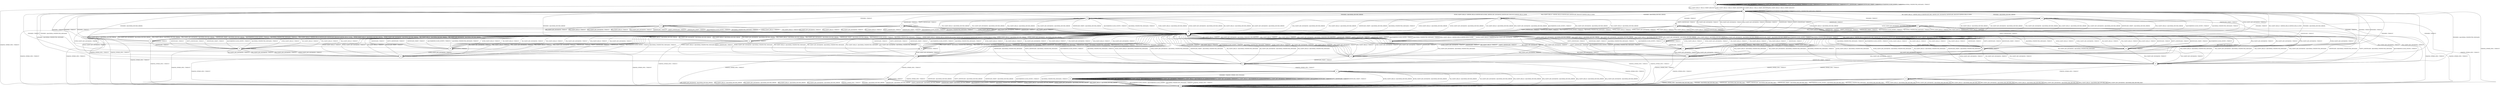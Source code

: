 digraph g {

	s0 [shape="circle" label="s0"];
	s1 [shape="circle" label="s1"];
	s2 [shape="circle" label="s2"];
	s3 [shape="circle" label="s3"];
	s4 [shape="circle" label="s4"];
	s5 [shape="circle" label="s5"];
	s6 [shape="circle" label="s6"];
	s7 [shape="circle" label="s7"];
	s8 [shape="circle" label="s8"];
	s9 [shape="circle" label="s9"];
	s10 [shape="circle" label="s10"];
	s11 [shape="circle" label="s11"];
	s12 [shape="circle" label="s12"];
	s13 [shape="circle" label="s13"];
	s14 [shape="circle" label="s14"];
	s15 [shape="circle" label="s15"];
	s16 [shape="circle" label="s16"];
	s17 [shape="circle" label="s17"];
	s18 [shape="circle" label="s18"];
	s19 [shape="circle" label="s19"];
	s20 [shape="circle" label="s20"];
	s21 [shape="circle" label="s21"];
	s22 [shape="circle" label="s22"];
	s23 [shape="circle" label="s23"];
	s24 [shape="circle" label="s24"];
	s25 [shape="circle" label="s25"];
	s26 [shape="circle" label="s26"];
	s27 [shape="circle" label="s27"];
	s28 [shape="circle" label="s28"];
	s29 [shape="circle" label="s29"];
	s30 [shape="circle" label="s30"];
	s0 -> s1 [label="ECDH_CLIENT_HELLO / HELLO_VERIFY_REQUEST"];
	s0 -> s0 [label="ECDH_CLIENT_KEY_EXCHANGE / TIMEOUT"];
	s0 -> s1 [label="DH_CLIENT_HELLO / HELLO_VERIFY_REQUEST"];
	s0 -> s0 [label="DH_CLIENT_KEY_EXCHANGE / TIMEOUT"];
	s0 -> s1 [label="PSK_CLIENT_HELLO / HELLO_VERIFY_REQUEST"];
	s0 -> s0 [label="PSK_CLIENT_KEY_EXCHANGE / TIMEOUT"];
	s0 -> s1 [label="RSA_CLIENT_HELLO / HELLO_VERIFY_REQUEST"];
	s0 -> s0 [label="RSA_CLIENT_KEY_EXCHANGE / TIMEOUT"];
	s0 -> s3 [label="CHANGE_CIPHER_SPEC / TIMEOUT"];
	s0 -> s0 [label="FINISHED / TIMEOUT"];
	s0 -> s0 [label="APPLICATION / TIMEOUT"];
	s0 -> s0 [label="CERTIFICATE / TIMEOUT"];
	s0 -> s0 [label="EMPTY_CERTIFICATE / TIMEOUT"];
	s0 -> s0 [label="CERTIFICATE_VERIFY / TIMEOUT"];
	s0 -> s0 [label="Alert(WARNING,CLOSE_NOTIFY) / TIMEOUT"];
	s0 -> s0 [label="Alert(FATAL,UNEXPECTED_MESSAGE) / TIMEOUT"];
	s1 -> s9 [label="ECDH_CLIENT_HELLO / SERVER_HELLO,CERTIFICATE,ECDHE_SERVER_KEY_EXCHANGE,CERTIFICATE_REQUEST,SERVER_HELLO_DONE"];
	s1 -> s20 [label="ECDH_CLIENT_KEY_EXCHANGE / TIMEOUT"];
	s1 -> s16 [label="DH_CLIENT_HELLO / SERVER_HELLO,CERTIFICATE,DHE_SERVER_KEY_EXCHANGE,CERTIFICATE_REQUEST,SERVER_HELLO_DONE"];
	s1 -> s20 [label="DH_CLIENT_KEY_EXCHANGE / TIMEOUT"];
	s1 -> s4 [label="PSK_CLIENT_HELLO / SERVER_HELLO,SERVER_HELLO_DONE"];
	s1 -> s20 [label="PSK_CLIENT_KEY_EXCHANGE / TIMEOUT"];
	s1 -> s2 [label="RSA_CLIENT_HELLO / SERVER_HELLO,CERTIFICATE,CERTIFICATE_REQUEST,SERVER_HELLO_DONE"];
	s1 -> s20 [label="RSA_CLIENT_KEY_EXCHANGE / TIMEOUT"];
	s1 -> s3 [label="CHANGE_CIPHER_SPEC / TIMEOUT"];
	s1 -> s1 [label="FINISHED / TIMEOUT"];
	s1 -> s1 [label="APPLICATION / TIMEOUT"];
	s1 -> s20 [label="CERTIFICATE / TIMEOUT"];
	s1 -> s20 [label="EMPTY_CERTIFICATE / TIMEOUT"];
	s1 -> s20 [label="CERTIFICATE_VERIFY / TIMEOUT"];
	s1 -> s1 [label="Alert(WARNING,CLOSE_NOTIFY) / TIMEOUT"];
	s1 -> s1 [label="Alert(FATAL,UNEXPECTED_MESSAGE) / TIMEOUT"];
	s2 -> s20 [label="ECDH_CLIENT_HELLO / Alert(FATAL,DECODE_ERROR)"];
	s2 -> s20 [label="ECDH_CLIENT_KEY_EXCHANGE / Alert(FATAL,DECODE_ERROR)"];
	s2 -> s20 [label="DH_CLIENT_HELLO / Alert(FATAL,DECODE_ERROR)"];
	s2 -> s20 [label="DH_CLIENT_KEY_EXCHANGE / Alert(FATAL,DECODE_ERROR)"];
	s2 -> s20 [label="PSK_CLIENT_HELLO / Alert(FATAL,DECODE_ERROR)"];
	s2 -> s20 [label="PSK_CLIENT_KEY_EXCHANGE / Alert(FATAL,DECODE_ERROR)"];
	s2 -> s20 [label="RSA_CLIENT_HELLO / Alert(FATAL,DECODE_ERROR)"];
	s2 -> s20 [label="RSA_CLIENT_KEY_EXCHANGE / Alert(FATAL,DECODE_ERROR)"];
	s2 -> s3 [label="CHANGE_CIPHER_SPEC / TIMEOUT"];
	s2 -> s1 [label="FINISHED / Alert(FATAL,DECODE_ERROR)"];
	s2 -> s2 [label="APPLICATION / TIMEOUT"];
	s2 -> s6 [label="CERTIFICATE / TIMEOUT"];
	s2 -> s8 [label="EMPTY_CERTIFICATE / TIMEOUT"];
	s2 -> s20 [label="CERTIFICATE_VERIFY / Alert(FATAL,DECODE_ERROR)"];
	s2 -> s20 [label="Alert(WARNING,CLOSE_NOTIFY) / TIMEOUT"];
	s2 -> s20 [label="Alert(FATAL,UNEXPECTED_MESSAGE) / TIMEOUT"];
	s3 -> s3 [label="ECDH_CLIENT_HELLO / TIMEOUT"];
	s3 -> s3 [label="ECDH_CLIENT_KEY_EXCHANGE / TIMEOUT"];
	s3 -> s3 [label="DH_CLIENT_HELLO / TIMEOUT"];
	s3 -> s3 [label="DH_CLIENT_KEY_EXCHANGE / TIMEOUT"];
	s3 -> s3 [label="PSK_CLIENT_HELLO / TIMEOUT"];
	s3 -> s3 [label="PSK_CLIENT_KEY_EXCHANGE / TIMEOUT"];
	s3 -> s3 [label="RSA_CLIENT_HELLO / TIMEOUT"];
	s3 -> s3 [label="RSA_CLIENT_KEY_EXCHANGE / TIMEOUT"];
	s3 -> s3 [label="CHANGE_CIPHER_SPEC / TIMEOUT"];
	s3 -> s3 [label="FINISHED / TIMEOUT"];
	s3 -> s3 [label="APPLICATION / TIMEOUT"];
	s3 -> s3 [label="CERTIFICATE / TIMEOUT"];
	s3 -> s3 [label="EMPTY_CERTIFICATE / TIMEOUT"];
	s3 -> s3 [label="CERTIFICATE_VERIFY / TIMEOUT"];
	s3 -> s3 [label="Alert(WARNING,CLOSE_NOTIFY) / TIMEOUT"];
	s3 -> s3 [label="Alert(FATAL,UNEXPECTED_MESSAGE) / TIMEOUT"];
	s4 -> s20 [label="ECDH_CLIENT_HELLO / TIMEOUT"];
	s4 -> s20 [label="ECDH_CLIENT_KEY_EXCHANGE / TIMEOUT"];
	s4 -> s20 [label="DH_CLIENT_HELLO / TIMEOUT"];
	s4 -> s20 [label="DH_CLIENT_KEY_EXCHANGE / Alert(FATAL,UNKNOWN_PSK_IDENTITY)"];
	s4 -> s20 [label="PSK_CLIENT_HELLO / TIMEOUT"];
	s4 -> s5 [label="PSK_CLIENT_KEY_EXCHANGE / TIMEOUT"];
	s4 -> s20 [label="RSA_CLIENT_HELLO / TIMEOUT"];
	s4 -> s20 [label="RSA_CLIENT_KEY_EXCHANGE / Alert(FATAL,UNKNOWN_PSK_IDENTITY)"];
	s4 -> s3 [label="CHANGE_CIPHER_SPEC / TIMEOUT"];
	s4 -> s1 [label="FINISHED / TIMEOUT"];
	s4 -> s4 [label="APPLICATION / TIMEOUT"];
	s4 -> s20 [label="CERTIFICATE / TIMEOUT"];
	s4 -> s20 [label="EMPTY_CERTIFICATE / TIMEOUT"];
	s4 -> s20 [label="CERTIFICATE_VERIFY / TIMEOUT"];
	s4 -> s20 [label="Alert(WARNING,CLOSE_NOTIFY) / TIMEOUT"];
	s4 -> s20 [label="Alert(FATAL,UNEXPECTED_MESSAGE) / TIMEOUT"];
	s5 -> s20 [label="ECDH_CLIENT_HELLO / Alert(FATAL,UNEXPECTED_MESSAGE)"];
	s5 -> s20 [label="ECDH_CLIENT_KEY_EXCHANGE / Alert(FATAL,UNEXPECTED_MESSAGE)"];
	s5 -> s20 [label="DH_CLIENT_HELLO / Alert(FATAL,UNEXPECTED_MESSAGE)"];
	s5 -> s20 [label="DH_CLIENT_KEY_EXCHANGE / Alert(FATAL,UNEXPECTED_MESSAGE)"];
	s5 -> s20 [label="PSK_CLIENT_HELLO / Alert(FATAL,UNEXPECTED_MESSAGE)"];
	s5 -> s20 [label="PSK_CLIENT_KEY_EXCHANGE / Alert(FATAL,UNEXPECTED_MESSAGE)"];
	s5 -> s20 [label="RSA_CLIENT_HELLO / Alert(FATAL,UNEXPECTED_MESSAGE)"];
	s5 -> s20 [label="RSA_CLIENT_KEY_EXCHANGE / Alert(FATAL,UNEXPECTED_MESSAGE)"];
	s5 -> s11 [label="CHANGE_CIPHER_SPEC / TIMEOUT"];
	s5 -> s1 [label="FINISHED / Alert(FATAL,UNEXPECTED_MESSAGE)"];
	s5 -> s5 [label="APPLICATION / TIMEOUT"];
	s5 -> s20 [label="CERTIFICATE / Alert(FATAL,UNEXPECTED_MESSAGE)"];
	s5 -> s20 [label="EMPTY_CERTIFICATE / Alert(FATAL,UNEXPECTED_MESSAGE)"];
	s5 -> s20 [label="CERTIFICATE_VERIFY / Alert(FATAL,UNEXPECTED_MESSAGE)"];
	s5 -> s20 [label="Alert(WARNING,CLOSE_NOTIFY) / TIMEOUT"];
	s5 -> s20 [label="Alert(FATAL,UNEXPECTED_MESSAGE) / TIMEOUT"];
	s6 -> s20 [label="ECDH_CLIENT_HELLO / TIMEOUT"];
	s6 -> s7 [label="ECDH_CLIENT_KEY_EXCHANGE / TIMEOUT"];
	s6 -> s20 [label="DH_CLIENT_HELLO / TIMEOUT"];
	s6 -> s7 [label="DH_CLIENT_KEY_EXCHANGE / TIMEOUT"];
	s6 -> s20 [label="PSK_CLIENT_HELLO / TIMEOUT"];
	s6 -> s7 [label="PSK_CLIENT_KEY_EXCHANGE / TIMEOUT"];
	s6 -> s20 [label="RSA_CLIENT_HELLO / TIMEOUT"];
	s6 -> s19 [label="RSA_CLIENT_KEY_EXCHANGE / TIMEOUT"];
	s6 -> s3 [label="CHANGE_CIPHER_SPEC / TIMEOUT"];
	s6 -> s1 [label="FINISHED / TIMEOUT"];
	s6 -> s6 [label="APPLICATION / TIMEOUT"];
	s6 -> s20 [label="CERTIFICATE / TIMEOUT"];
	s6 -> s20 [label="EMPTY_CERTIFICATE / TIMEOUT"];
	s6 -> s20 [label="CERTIFICATE_VERIFY / TIMEOUT"];
	s6 -> s20 [label="Alert(WARNING,CLOSE_NOTIFY) / TIMEOUT"];
	s6 -> s20 [label="Alert(FATAL,UNEXPECTED_MESSAGE) / TIMEOUT"];
	s7 -> s20 [label="ECDH_CLIENT_HELLO / TIMEOUT"];
	s7 -> s20 [label="ECDH_CLIENT_KEY_EXCHANGE / TIMEOUT"];
	s7 -> s20 [label="DH_CLIENT_HELLO / TIMEOUT"];
	s7 -> s20 [label="DH_CLIENT_KEY_EXCHANGE / TIMEOUT"];
	s7 -> s20 [label="PSK_CLIENT_HELLO / TIMEOUT"];
	s7 -> s20 [label="PSK_CLIENT_KEY_EXCHANGE / TIMEOUT"];
	s7 -> s20 [label="RSA_CLIENT_HELLO / TIMEOUT"];
	s7 -> s20 [label="RSA_CLIENT_KEY_EXCHANGE / TIMEOUT"];
	s7 -> s3 [label="CHANGE_CIPHER_SPEC / TIMEOUT"];
	s7 -> s1 [label="FINISHED / TIMEOUT"];
	s7 -> s7 [label="APPLICATION / TIMEOUT"];
	s7 -> s20 [label="CERTIFICATE / TIMEOUT"];
	s7 -> s20 [label="EMPTY_CERTIFICATE / TIMEOUT"];
	s7 -> s13 [label="CERTIFICATE_VERIFY / TIMEOUT"];
	s7 -> s20 [label="Alert(WARNING,CLOSE_NOTIFY) / TIMEOUT"];
	s7 -> s20 [label="Alert(FATAL,UNEXPECTED_MESSAGE) / TIMEOUT"];
	s8 -> s20 [label="ECDH_CLIENT_HELLO / TIMEOUT"];
	s8 -> s13 [label="ECDH_CLIENT_KEY_EXCHANGE / TIMEOUT"];
	s8 -> s20 [label="DH_CLIENT_HELLO / TIMEOUT"];
	s8 -> s13 [label="DH_CLIENT_KEY_EXCHANGE / TIMEOUT"];
	s8 -> s20 [label="PSK_CLIENT_HELLO / TIMEOUT"];
	s8 -> s13 [label="PSK_CLIENT_KEY_EXCHANGE / TIMEOUT"];
	s8 -> s20 [label="RSA_CLIENT_HELLO / TIMEOUT"];
	s8 -> s5 [label="RSA_CLIENT_KEY_EXCHANGE / TIMEOUT"];
	s8 -> s3 [label="CHANGE_CIPHER_SPEC / TIMEOUT"];
	s8 -> s1 [label="FINISHED / TIMEOUT"];
	s8 -> s8 [label="APPLICATION / TIMEOUT"];
	s8 -> s20 [label="CERTIFICATE / TIMEOUT"];
	s8 -> s20 [label="EMPTY_CERTIFICATE / TIMEOUT"];
	s8 -> s20 [label="CERTIFICATE_VERIFY / TIMEOUT"];
	s8 -> s20 [label="Alert(WARNING,CLOSE_NOTIFY) / TIMEOUT"];
	s8 -> s20 [label="Alert(FATAL,UNEXPECTED_MESSAGE) / TIMEOUT"];
	s9 -> s20 [label="ECDH_CLIENT_HELLO / Alert(FATAL,DECODE_ERROR)"];
	s9 -> s20 [label="ECDH_CLIENT_KEY_EXCHANGE / Alert(FATAL,DECODE_ERROR)"];
	s9 -> s20 [label="DH_CLIENT_HELLO / Alert(FATAL,DECODE_ERROR)"];
	s9 -> s20 [label="DH_CLIENT_KEY_EXCHANGE / Alert(FATAL,DECODE_ERROR)"];
	s9 -> s20 [label="PSK_CLIENT_HELLO / Alert(FATAL,DECODE_ERROR)"];
	s9 -> s20 [label="PSK_CLIENT_KEY_EXCHANGE / Alert(FATAL,DECODE_ERROR)"];
	s9 -> s20 [label="RSA_CLIENT_HELLO / Alert(FATAL,DECODE_ERROR)"];
	s9 -> s20 [label="RSA_CLIENT_KEY_EXCHANGE / Alert(FATAL,DECODE_ERROR)"];
	s9 -> s3 [label="CHANGE_CIPHER_SPEC / TIMEOUT"];
	s9 -> s1 [label="FINISHED / Alert(FATAL,DECODE_ERROR)"];
	s9 -> s9 [label="APPLICATION / TIMEOUT"];
	s9 -> s10 [label="CERTIFICATE / TIMEOUT"];
	s9 -> s15 [label="EMPTY_CERTIFICATE / TIMEOUT"];
	s9 -> s20 [label="CERTIFICATE_VERIFY / Alert(FATAL,DECODE_ERROR)"];
	s9 -> s20 [label="Alert(WARNING,CLOSE_NOTIFY) / TIMEOUT"];
	s9 -> s20 [label="Alert(FATAL,UNEXPECTED_MESSAGE) / TIMEOUT"];
	s10 -> s20 [label="ECDH_CLIENT_HELLO / TIMEOUT"];
	s10 -> s19 [label="ECDH_CLIENT_KEY_EXCHANGE / TIMEOUT"];
	s10 -> s20 [label="DH_CLIENT_HELLO / TIMEOUT"];
	s10 -> s20 [label="DH_CLIENT_KEY_EXCHANGE / TIMEOUT"];
	s10 -> s20 [label="PSK_CLIENT_HELLO / TIMEOUT"];
	s10 -> s20 [label="PSK_CLIENT_KEY_EXCHANGE / TIMEOUT"];
	s10 -> s20 [label="RSA_CLIENT_HELLO / TIMEOUT"];
	s10 -> s20 [label="RSA_CLIENT_KEY_EXCHANGE / TIMEOUT"];
	s10 -> s3 [label="CHANGE_CIPHER_SPEC / TIMEOUT"];
	s10 -> s1 [label="FINISHED / TIMEOUT"];
	s10 -> s10 [label="APPLICATION / TIMEOUT"];
	s10 -> s20 [label="CERTIFICATE / TIMEOUT"];
	s10 -> s20 [label="EMPTY_CERTIFICATE / TIMEOUT"];
	s10 -> s20 [label="CERTIFICATE_VERIFY / TIMEOUT"];
	s10 -> s20 [label="Alert(WARNING,CLOSE_NOTIFY) / TIMEOUT"];
	s10 -> s20 [label="Alert(FATAL,UNEXPECTED_MESSAGE) / TIMEOUT"];
	s11 -> s3 [label="ECDH_CLIENT_HELLO / Alert(FATAL,DECODE_ERROR)"];
	s11 -> s3 [label="ECDH_CLIENT_KEY_EXCHANGE / Alert(FATAL,DECODE_ERROR)"];
	s11 -> s3 [label="DH_CLIENT_HELLO / Alert(FATAL,DECODE_ERROR)"];
	s11 -> s3 [label="DH_CLIENT_KEY_EXCHANGE / Alert(FATAL,DECODE_ERROR)"];
	s11 -> s3 [label="PSK_CLIENT_HELLO / Alert(FATAL,DECODE_ERROR)"];
	s11 -> s3 [label="PSK_CLIENT_KEY_EXCHANGE / Alert(FATAL,DECODE_ERROR)"];
	s11 -> s3 [label="RSA_CLIENT_HELLO / Alert(FATAL,DECODE_ERROR)"];
	s11 -> s3 [label="RSA_CLIENT_KEY_EXCHANGE / Alert(FATAL,DECODE_ERROR)"];
	s11 -> s3 [label="CHANGE_CIPHER_SPEC / TIMEOUT"];
	s11 -> s12 [label="FINISHED / CHANGE_CIPHER_SPEC,FINISHED"];
	s11 -> s11 [label="APPLICATION / TIMEOUT"];
	s11 -> s3 [label="CERTIFICATE / Alert(FATAL,DECODE_ERROR)"];
	s11 -> s3 [label="EMPTY_CERTIFICATE / Alert(FATAL,DECODE_ERROR)"];
	s11 -> s3 [label="CERTIFICATE_VERIFY / Alert(FATAL,DECODE_ERROR)"];
	s11 -> s3 [label="Alert(WARNING,CLOSE_NOTIFY) / TIMEOUT"];
	s11 -> s3 [label="Alert(FATAL,UNEXPECTED_MESSAGE) / TIMEOUT"];
	s12 -> s12 [label="ECDH_CLIENT_HELLO / Alert(WARNING,NO_RENEGOTIATION)"];
	s12 -> s12 [label="ECDH_CLIENT_KEY_EXCHANGE / TIMEOUT"];
	s12 -> s12 [label="DH_CLIENT_HELLO / Alert(WARNING,NO_RENEGOTIATION)"];
	s12 -> s12 [label="DH_CLIENT_KEY_EXCHANGE / TIMEOUT"];
	s12 -> s12 [label="PSK_CLIENT_HELLO / Alert(WARNING,NO_RENEGOTIATION)"];
	s12 -> s12 [label="PSK_CLIENT_KEY_EXCHANGE / TIMEOUT"];
	s12 -> s12 [label="RSA_CLIENT_HELLO / Alert(WARNING,NO_RENEGOTIATION)"];
	s12 -> s12 [label="RSA_CLIENT_KEY_EXCHANGE / TIMEOUT"];
	s12 -> s3 [label="CHANGE_CIPHER_SPEC / TIMEOUT"];
	s12 -> s12 [label="FINISHED / TIMEOUT"];
	s12 -> s12 [label="APPLICATION / APPLICATION"];
	s12 -> s12 [label="CERTIFICATE / TIMEOUT"];
	s12 -> s12 [label="EMPTY_CERTIFICATE / TIMEOUT"];
	s12 -> s12 [label="CERTIFICATE_VERIFY / TIMEOUT"];
	s12 -> s3 [label="Alert(WARNING,CLOSE_NOTIFY) / Alert(WARNING,CLOSE_NOTIFY)"];
	s12 -> s3 [label="Alert(FATAL,UNEXPECTED_MESSAGE) / TIMEOUT"];
	s13 -> s20 [label="ECDH_CLIENT_HELLO / Alert(FATAL,UNEXPECTED_MESSAGE)"];
	s13 -> s20 [label="ECDH_CLIENT_KEY_EXCHANGE / Alert(FATAL,UNEXPECTED_MESSAGE)"];
	s13 -> s20 [label="DH_CLIENT_HELLO / Alert(FATAL,UNEXPECTED_MESSAGE)"];
	s13 -> s20 [label="DH_CLIENT_KEY_EXCHANGE / Alert(FATAL,UNEXPECTED_MESSAGE)"];
	s13 -> s20 [label="PSK_CLIENT_HELLO / Alert(FATAL,UNEXPECTED_MESSAGE)"];
	s13 -> s20 [label="PSK_CLIENT_KEY_EXCHANGE / Alert(FATAL,UNEXPECTED_MESSAGE)"];
	s13 -> s20 [label="RSA_CLIENT_HELLO / Alert(FATAL,UNEXPECTED_MESSAGE)"];
	s13 -> s20 [label="RSA_CLIENT_KEY_EXCHANGE / Alert(FATAL,UNEXPECTED_MESSAGE)"];
	s13 -> s14 [label="CHANGE_CIPHER_SPEC / TIMEOUT"];
	s13 -> s1 [label="FINISHED / Alert(FATAL,UNEXPECTED_MESSAGE)"];
	s13 -> s13 [label="APPLICATION / TIMEOUT"];
	s13 -> s20 [label="CERTIFICATE / Alert(FATAL,UNEXPECTED_MESSAGE)"];
	s13 -> s20 [label="EMPTY_CERTIFICATE / Alert(FATAL,UNEXPECTED_MESSAGE)"];
	s13 -> s20 [label="CERTIFICATE_VERIFY / Alert(FATAL,UNEXPECTED_MESSAGE)"];
	s13 -> s20 [label="Alert(WARNING,CLOSE_NOTIFY) / TIMEOUT"];
	s13 -> s20 [label="Alert(FATAL,UNEXPECTED_MESSAGE) / TIMEOUT"];
	s14 -> s3 [label="ECDH_CLIENT_HELLO / Alert(FATAL,BAD_RECORD_MAC)"];
	s14 -> s3 [label="ECDH_CLIENT_KEY_EXCHANGE / Alert(FATAL,BAD_RECORD_MAC)"];
	s14 -> s3 [label="DH_CLIENT_HELLO / Alert(FATAL,BAD_RECORD_MAC)"];
	s14 -> s3 [label="DH_CLIENT_KEY_EXCHANGE / Alert(FATAL,BAD_RECORD_MAC)"];
	s14 -> s3 [label="PSK_CLIENT_HELLO / Alert(FATAL,BAD_RECORD_MAC)"];
	s14 -> s3 [label="PSK_CLIENT_KEY_EXCHANGE / Alert(FATAL,BAD_RECORD_MAC)"];
	s14 -> s3 [label="RSA_CLIENT_HELLO / Alert(FATAL,BAD_RECORD_MAC)"];
	s14 -> s3 [label="RSA_CLIENT_KEY_EXCHANGE / Alert(FATAL,BAD_RECORD_MAC)"];
	s14 -> s3 [label="CHANGE_CIPHER_SPEC / Alert(FATAL,BAD_RECORD_MAC)"];
	s14 -> s3 [label="FINISHED / Alert(FATAL,BAD_RECORD_MAC)"];
	s14 -> s14 [label="APPLICATION / TIMEOUT"];
	s14 -> s3 [label="CERTIFICATE / Alert(FATAL,BAD_RECORD_MAC)"];
	s14 -> s3 [label="EMPTY_CERTIFICATE / Alert(FATAL,BAD_RECORD_MAC)"];
	s14 -> s3 [label="CERTIFICATE_VERIFY / Alert(FATAL,BAD_RECORD_MAC)"];
	s14 -> s3 [label="Alert(WARNING,CLOSE_NOTIFY) / Alert(FATAL,BAD_RECORD_MAC)"];
	s14 -> s3 [label="Alert(FATAL,UNEXPECTED_MESSAGE) / Alert(FATAL,BAD_RECORD_MAC)"];
	s15 -> s20 [label="ECDH_CLIENT_HELLO / TIMEOUT"];
	s15 -> s5 [label="ECDH_CLIENT_KEY_EXCHANGE / TIMEOUT"];
	s15 -> s20 [label="DH_CLIENT_HELLO / TIMEOUT"];
	s15 -> s20 [label="DH_CLIENT_KEY_EXCHANGE / TIMEOUT"];
	s15 -> s20 [label="PSK_CLIENT_HELLO / TIMEOUT"];
	s15 -> s20 [label="PSK_CLIENT_KEY_EXCHANGE / TIMEOUT"];
	s15 -> s20 [label="RSA_CLIENT_HELLO / TIMEOUT"];
	s15 -> s20 [label="RSA_CLIENT_KEY_EXCHANGE / TIMEOUT"];
	s15 -> s3 [label="CHANGE_CIPHER_SPEC / TIMEOUT"];
	s15 -> s1 [label="FINISHED / TIMEOUT"];
	s15 -> s15 [label="APPLICATION / TIMEOUT"];
	s15 -> s20 [label="CERTIFICATE / TIMEOUT"];
	s15 -> s20 [label="EMPTY_CERTIFICATE / TIMEOUT"];
	s15 -> s20 [label="CERTIFICATE_VERIFY / TIMEOUT"];
	s15 -> s20 [label="Alert(WARNING,CLOSE_NOTIFY) / TIMEOUT"];
	s15 -> s20 [label="Alert(FATAL,UNEXPECTED_MESSAGE) / TIMEOUT"];
	s16 -> s20 [label="ECDH_CLIENT_HELLO / Alert(FATAL,DECODE_ERROR)"];
	s16 -> s20 [label="ECDH_CLIENT_KEY_EXCHANGE / Alert(FATAL,DECODE_ERROR)"];
	s16 -> s20 [label="DH_CLIENT_HELLO / Alert(FATAL,DECODE_ERROR)"];
	s16 -> s20 [label="DH_CLIENT_KEY_EXCHANGE / Alert(FATAL,DECODE_ERROR)"];
	s16 -> s20 [label="PSK_CLIENT_HELLO / Alert(FATAL,DECODE_ERROR)"];
	s16 -> s20 [label="PSK_CLIENT_KEY_EXCHANGE / Alert(FATAL,DECODE_ERROR)"];
	s16 -> s20 [label="RSA_CLIENT_HELLO / Alert(FATAL,DECODE_ERROR)"];
	s16 -> s20 [label="RSA_CLIENT_KEY_EXCHANGE / Alert(FATAL,DECODE_ERROR)"];
	s16 -> s3 [label="CHANGE_CIPHER_SPEC / TIMEOUT"];
	s16 -> s1 [label="FINISHED / Alert(FATAL,DECODE_ERROR)"];
	s16 -> s16 [label="APPLICATION / TIMEOUT"];
	s16 -> s17 [label="CERTIFICATE / TIMEOUT"];
	s16 -> s18 [label="EMPTY_CERTIFICATE / TIMEOUT"];
	s16 -> s20 [label="CERTIFICATE_VERIFY / Alert(FATAL,DECODE_ERROR)"];
	s16 -> s20 [label="Alert(WARNING,CLOSE_NOTIFY) / TIMEOUT"];
	s16 -> s20 [label="Alert(FATAL,UNEXPECTED_MESSAGE) / TIMEOUT"];
	s17 -> s20 [label="ECDH_CLIENT_HELLO / TIMEOUT"];
	s17 -> s20 [label="ECDH_CLIENT_KEY_EXCHANGE / TIMEOUT"];
	s17 -> s20 [label="DH_CLIENT_HELLO / TIMEOUT"];
	s17 -> s19 [label="DH_CLIENT_KEY_EXCHANGE / TIMEOUT"];
	s17 -> s20 [label="PSK_CLIENT_HELLO / TIMEOUT"];
	s17 -> s7 [label="PSK_CLIENT_KEY_EXCHANGE / TIMEOUT"];
	s17 -> s20 [label="RSA_CLIENT_HELLO / TIMEOUT"];
	s17 -> s7 [label="RSA_CLIENT_KEY_EXCHANGE / TIMEOUT"];
	s17 -> s3 [label="CHANGE_CIPHER_SPEC / TIMEOUT"];
	s17 -> s1 [label="FINISHED / TIMEOUT"];
	s17 -> s17 [label="APPLICATION / TIMEOUT"];
	s17 -> s20 [label="CERTIFICATE / TIMEOUT"];
	s17 -> s20 [label="EMPTY_CERTIFICATE / TIMEOUT"];
	s17 -> s20 [label="CERTIFICATE_VERIFY / TIMEOUT"];
	s17 -> s20 [label="Alert(WARNING,CLOSE_NOTIFY) / TIMEOUT"];
	s17 -> s20 [label="Alert(FATAL,UNEXPECTED_MESSAGE) / TIMEOUT"];
	s18 -> s20 [label="ECDH_CLIENT_HELLO / TIMEOUT"];
	s18 -> s20 [label="ECDH_CLIENT_KEY_EXCHANGE / TIMEOUT"];
	s18 -> s20 [label="DH_CLIENT_HELLO / TIMEOUT"];
	s18 -> s5 [label="DH_CLIENT_KEY_EXCHANGE / TIMEOUT"];
	s18 -> s20 [label="PSK_CLIENT_HELLO / TIMEOUT"];
	s18 -> s13 [label="PSK_CLIENT_KEY_EXCHANGE / TIMEOUT"];
	s18 -> s20 [label="RSA_CLIENT_HELLO / TIMEOUT"];
	s18 -> s13 [label="RSA_CLIENT_KEY_EXCHANGE / TIMEOUT"];
	s18 -> s3 [label="CHANGE_CIPHER_SPEC / TIMEOUT"];
	s18 -> s1 [label="FINISHED / TIMEOUT"];
	s18 -> s18 [label="APPLICATION / TIMEOUT"];
	s18 -> s20 [label="CERTIFICATE / TIMEOUT"];
	s18 -> s20 [label="EMPTY_CERTIFICATE / TIMEOUT"];
	s18 -> s20 [label="CERTIFICATE_VERIFY / TIMEOUT"];
	s18 -> s20 [label="Alert(WARNING,CLOSE_NOTIFY) / TIMEOUT"];
	s18 -> s20 [label="Alert(FATAL,UNEXPECTED_MESSAGE) / TIMEOUT"];
	s19 -> s20 [label="ECDH_CLIENT_HELLO / TIMEOUT"];
	s19 -> s20 [label="ECDH_CLIENT_KEY_EXCHANGE / TIMEOUT"];
	s19 -> s20 [label="DH_CLIENT_HELLO / TIMEOUT"];
	s19 -> s20 [label="DH_CLIENT_KEY_EXCHANGE / TIMEOUT"];
	s19 -> s20 [label="PSK_CLIENT_HELLO / TIMEOUT"];
	s19 -> s20 [label="PSK_CLIENT_KEY_EXCHANGE / TIMEOUT"];
	s19 -> s20 [label="RSA_CLIENT_HELLO / TIMEOUT"];
	s19 -> s20 [label="RSA_CLIENT_KEY_EXCHANGE / TIMEOUT"];
	s19 -> s3 [label="CHANGE_CIPHER_SPEC / TIMEOUT"];
	s19 -> s1 [label="FINISHED / TIMEOUT"];
	s19 -> s19 [label="APPLICATION / TIMEOUT"];
	s19 -> s20 [label="CERTIFICATE / TIMEOUT"];
	s19 -> s20 [label="EMPTY_CERTIFICATE / TIMEOUT"];
	s19 -> s5 [label="CERTIFICATE_VERIFY / TIMEOUT"];
	s19 -> s20 [label="Alert(WARNING,CLOSE_NOTIFY) / TIMEOUT"];
	s19 -> s20 [label="Alert(FATAL,UNEXPECTED_MESSAGE) / TIMEOUT"];
	s20 -> s24 [label="ECDH_CLIENT_HELLO / SERVER_HELLO,CERTIFICATE,ECDHE_SERVER_KEY_EXCHANGE,CERTIFICATE_REQUEST,SERVER_HELLO_DONE"];
	s20 -> s20 [label="ECDH_CLIENT_KEY_EXCHANGE / TIMEOUT"];
	s20 -> s29 [label="DH_CLIENT_HELLO / SERVER_HELLO,CERTIFICATE,DHE_SERVER_KEY_EXCHANGE,CERTIFICATE_REQUEST,SERVER_HELLO_DONE"];
	s20 -> s20 [label="DH_CLIENT_KEY_EXCHANGE / TIMEOUT"];
	s20 -> s4 [label="PSK_CLIENT_HELLO / SERVER_HELLO,SERVER_HELLO_DONE"];
	s20 -> s20 [label="PSK_CLIENT_KEY_EXCHANGE / TIMEOUT"];
	s20 -> s21 [label="RSA_CLIENT_HELLO / SERVER_HELLO,CERTIFICATE,CERTIFICATE_REQUEST,SERVER_HELLO_DONE"];
	s20 -> s20 [label="RSA_CLIENT_KEY_EXCHANGE / TIMEOUT"];
	s20 -> s3 [label="CHANGE_CIPHER_SPEC / TIMEOUT"];
	s20 -> s1 [label="FINISHED / TIMEOUT"];
	s20 -> s20 [label="APPLICATION / TIMEOUT"];
	s20 -> s20 [label="CERTIFICATE / TIMEOUT"];
	s20 -> s20 [label="EMPTY_CERTIFICATE / TIMEOUT"];
	s20 -> s20 [label="CERTIFICATE_VERIFY / TIMEOUT"];
	s20 -> s20 [label="Alert(WARNING,CLOSE_NOTIFY) / TIMEOUT"];
	s20 -> s20 [label="Alert(FATAL,UNEXPECTED_MESSAGE) / TIMEOUT"];
	s21 -> s20 [label="ECDH_CLIENT_HELLO / Alert(FATAL,DECODE_ERROR)"];
	s21 -> s20 [label="ECDH_CLIENT_KEY_EXCHANGE / Alert(FATAL,DECODE_ERROR)"];
	s21 -> s20 [label="DH_CLIENT_HELLO / Alert(FATAL,DECODE_ERROR)"];
	s21 -> s20 [label="DH_CLIENT_KEY_EXCHANGE / Alert(FATAL,DECODE_ERROR)"];
	s21 -> s20 [label="PSK_CLIENT_HELLO / Alert(FATAL,DECODE_ERROR)"];
	s21 -> s20 [label="PSK_CLIENT_KEY_EXCHANGE / Alert(FATAL,DECODE_ERROR)"];
	s21 -> s20 [label="RSA_CLIENT_HELLO / Alert(FATAL,DECODE_ERROR)"];
	s21 -> s20 [label="RSA_CLIENT_KEY_EXCHANGE / Alert(FATAL,DECODE_ERROR)"];
	s21 -> s3 [label="CHANGE_CIPHER_SPEC / TIMEOUT"];
	s21 -> s1 [label="FINISHED / Alert(FATAL,DECODE_ERROR)"];
	s21 -> s21 [label="APPLICATION / TIMEOUT"];
	s21 -> s22 [label="CERTIFICATE / TIMEOUT"];
	s21 -> s8 [label="EMPTY_CERTIFICATE / TIMEOUT"];
	s21 -> s20 [label="CERTIFICATE_VERIFY / Alert(FATAL,DECODE_ERROR)"];
	s21 -> s20 [label="Alert(WARNING,CLOSE_NOTIFY) / TIMEOUT"];
	s21 -> s20 [label="Alert(FATAL,UNEXPECTED_MESSAGE) / TIMEOUT"];
	s22 -> s20 [label="ECDH_CLIENT_HELLO / TIMEOUT"];
	s22 -> s23 [label="ECDH_CLIENT_KEY_EXCHANGE / TIMEOUT"];
	s22 -> s20 [label="DH_CLIENT_HELLO / TIMEOUT"];
	s22 -> s23 [label="DH_CLIENT_KEY_EXCHANGE / TIMEOUT"];
	s22 -> s20 [label="PSK_CLIENT_HELLO / TIMEOUT"];
	s22 -> s23 [label="PSK_CLIENT_KEY_EXCHANGE / TIMEOUT"];
	s22 -> s20 [label="RSA_CLIENT_HELLO / TIMEOUT"];
	s22 -> s23 [label="RSA_CLIENT_KEY_EXCHANGE / TIMEOUT"];
	s22 -> s3 [label="CHANGE_CIPHER_SPEC / TIMEOUT"];
	s22 -> s1 [label="FINISHED / TIMEOUT"];
	s22 -> s22 [label="APPLICATION / TIMEOUT"];
	s22 -> s20 [label="CERTIFICATE / TIMEOUT"];
	s22 -> s20 [label="EMPTY_CERTIFICATE / TIMEOUT"];
	s22 -> s20 [label="CERTIFICATE_VERIFY / TIMEOUT"];
	s22 -> s20 [label="Alert(WARNING,CLOSE_NOTIFY) / TIMEOUT"];
	s22 -> s20 [label="Alert(FATAL,UNEXPECTED_MESSAGE) / TIMEOUT"];
	s23 -> s20 [label="ECDH_CLIENT_HELLO / TIMEOUT"];
	s23 -> s20 [label="ECDH_CLIENT_KEY_EXCHANGE / TIMEOUT"];
	s23 -> s20 [label="DH_CLIENT_HELLO / TIMEOUT"];
	s23 -> s20 [label="DH_CLIENT_KEY_EXCHANGE / TIMEOUT"];
	s23 -> s20 [label="PSK_CLIENT_HELLO / TIMEOUT"];
	s23 -> s20 [label="PSK_CLIENT_KEY_EXCHANGE / TIMEOUT"];
	s23 -> s20 [label="RSA_CLIENT_HELLO / TIMEOUT"];
	s23 -> s20 [label="RSA_CLIENT_KEY_EXCHANGE / TIMEOUT"];
	s23 -> s3 [label="CHANGE_CIPHER_SPEC / TIMEOUT"];
	s23 -> s1 [label="FINISHED / TIMEOUT"];
	s23 -> s23 [label="APPLICATION / TIMEOUT"];
	s23 -> s20 [label="CERTIFICATE / TIMEOUT"];
	s23 -> s20 [label="EMPTY_CERTIFICATE / TIMEOUT"];
	s23 -> s20 [label="CERTIFICATE_VERIFY / TIMEOUT"];
	s23 -> s20 [label="Alert(WARNING,CLOSE_NOTIFY) / TIMEOUT"];
	s23 -> s20 [label="Alert(FATAL,UNEXPECTED_MESSAGE) / TIMEOUT"];
	s24 -> s20 [label="ECDH_CLIENT_HELLO / Alert(FATAL,DECODE_ERROR)"];
	s24 -> s20 [label="ECDH_CLIENT_KEY_EXCHANGE / Alert(FATAL,DECODE_ERROR)"];
	s24 -> s20 [label="DH_CLIENT_HELLO / Alert(FATAL,DECODE_ERROR)"];
	s24 -> s20 [label="DH_CLIENT_KEY_EXCHANGE / Alert(FATAL,DECODE_ERROR)"];
	s24 -> s20 [label="PSK_CLIENT_HELLO / Alert(FATAL,DECODE_ERROR)"];
	s24 -> s20 [label="PSK_CLIENT_KEY_EXCHANGE / Alert(FATAL,DECODE_ERROR)"];
	s24 -> s20 [label="RSA_CLIENT_HELLO / Alert(FATAL,DECODE_ERROR)"];
	s24 -> s20 [label="RSA_CLIENT_KEY_EXCHANGE / Alert(FATAL,DECODE_ERROR)"];
	s24 -> s3 [label="CHANGE_CIPHER_SPEC / TIMEOUT"];
	s24 -> s1 [label="FINISHED / Alert(FATAL,DECODE_ERROR)"];
	s24 -> s24 [label="APPLICATION / TIMEOUT"];
	s24 -> s28 [label="CERTIFICATE / TIMEOUT"];
	s24 -> s25 [label="EMPTY_CERTIFICATE / TIMEOUT"];
	s24 -> s20 [label="CERTIFICATE_VERIFY / Alert(FATAL,DECODE_ERROR)"];
	s24 -> s20 [label="Alert(WARNING,CLOSE_NOTIFY) / TIMEOUT"];
	s24 -> s20 [label="Alert(FATAL,UNEXPECTED_MESSAGE) / TIMEOUT"];
	s25 -> s20 [label="ECDH_CLIENT_HELLO / TIMEOUT"];
	s25 -> s26 [label="ECDH_CLIENT_KEY_EXCHANGE / TIMEOUT"];
	s25 -> s20 [label="DH_CLIENT_HELLO / TIMEOUT"];
	s25 -> s20 [label="DH_CLIENT_KEY_EXCHANGE / TIMEOUT"];
	s25 -> s20 [label="PSK_CLIENT_HELLO / TIMEOUT"];
	s25 -> s20 [label="PSK_CLIENT_KEY_EXCHANGE / TIMEOUT"];
	s25 -> s20 [label="RSA_CLIENT_HELLO / TIMEOUT"];
	s25 -> s20 [label="RSA_CLIENT_KEY_EXCHANGE / TIMEOUT"];
	s25 -> s3 [label="CHANGE_CIPHER_SPEC / TIMEOUT"];
	s25 -> s1 [label="FINISHED / TIMEOUT"];
	s25 -> s25 [label="APPLICATION / TIMEOUT"];
	s25 -> s20 [label="CERTIFICATE / TIMEOUT"];
	s25 -> s20 [label="EMPTY_CERTIFICATE / TIMEOUT"];
	s25 -> s20 [label="CERTIFICATE_VERIFY / TIMEOUT"];
	s25 -> s20 [label="Alert(WARNING,CLOSE_NOTIFY) / TIMEOUT"];
	s25 -> s20 [label="Alert(FATAL,UNEXPECTED_MESSAGE) / TIMEOUT"];
	s26 -> s20 [label="ECDH_CLIENT_HELLO / Alert(FATAL,UNEXPECTED_MESSAGE)"];
	s26 -> s20 [label="ECDH_CLIENT_KEY_EXCHANGE / Alert(FATAL,UNEXPECTED_MESSAGE)"];
	s26 -> s20 [label="DH_CLIENT_HELLO / Alert(FATAL,UNEXPECTED_MESSAGE)"];
	s26 -> s20 [label="DH_CLIENT_KEY_EXCHANGE / Alert(FATAL,UNEXPECTED_MESSAGE)"];
	s26 -> s20 [label="PSK_CLIENT_HELLO / Alert(FATAL,UNEXPECTED_MESSAGE)"];
	s26 -> s20 [label="PSK_CLIENT_KEY_EXCHANGE / Alert(FATAL,UNEXPECTED_MESSAGE)"];
	s26 -> s20 [label="RSA_CLIENT_HELLO / Alert(FATAL,UNEXPECTED_MESSAGE)"];
	s26 -> s20 [label="RSA_CLIENT_KEY_EXCHANGE / Alert(FATAL,UNEXPECTED_MESSAGE)"];
	s26 -> s27 [label="CHANGE_CIPHER_SPEC / TIMEOUT"];
	s26 -> s1 [label="FINISHED / Alert(FATAL,UNEXPECTED_MESSAGE)"];
	s26 -> s26 [label="APPLICATION / TIMEOUT"];
	s26 -> s20 [label="CERTIFICATE / Alert(FATAL,UNEXPECTED_MESSAGE)"];
	s26 -> s20 [label="EMPTY_CERTIFICATE / Alert(FATAL,UNEXPECTED_MESSAGE)"];
	s26 -> s20 [label="CERTIFICATE_VERIFY / Alert(FATAL,UNEXPECTED_MESSAGE)"];
	s26 -> s20 [label="Alert(WARNING,CLOSE_NOTIFY) / TIMEOUT"];
	s26 -> s20 [label="Alert(FATAL,UNEXPECTED_MESSAGE) / TIMEOUT"];
	s27 -> s3 [label="ECDH_CLIENT_HELLO / Alert(FATAL,DECODE_ERROR)"];
	s27 -> s3 [label="ECDH_CLIENT_KEY_EXCHANGE / Alert(FATAL,DECODE_ERROR)"];
	s27 -> s3 [label="DH_CLIENT_HELLO / Alert(FATAL,DECODE_ERROR)"];
	s27 -> s3 [label="DH_CLIENT_KEY_EXCHANGE / Alert(FATAL,DECODE_ERROR)"];
	s27 -> s3 [label="PSK_CLIENT_HELLO / Alert(FATAL,DECODE_ERROR)"];
	s27 -> s3 [label="PSK_CLIENT_KEY_EXCHANGE / Alert(FATAL,DECODE_ERROR)"];
	s27 -> s3 [label="RSA_CLIENT_HELLO / Alert(FATAL,DECODE_ERROR)"];
	s27 -> s3 [label="RSA_CLIENT_KEY_EXCHANGE / Alert(FATAL,DECODE_ERROR)"];
	s27 -> s3 [label="CHANGE_CIPHER_SPEC / TIMEOUT"];
	s27 -> s3 [label="FINISHED / Alert(FATAL,DECODE_ERROR)"];
	s27 -> s27 [label="APPLICATION / TIMEOUT"];
	s27 -> s3 [label="CERTIFICATE / Alert(FATAL,DECODE_ERROR)"];
	s27 -> s3 [label="EMPTY_CERTIFICATE / Alert(FATAL,DECODE_ERROR)"];
	s27 -> s3 [label="CERTIFICATE_VERIFY / Alert(FATAL,DECODE_ERROR)"];
	s27 -> s3 [label="Alert(WARNING,CLOSE_NOTIFY) / TIMEOUT"];
	s27 -> s3 [label="Alert(FATAL,UNEXPECTED_MESSAGE) / TIMEOUT"];
	s28 -> s20 [label="ECDH_CLIENT_HELLO / TIMEOUT"];
	s28 -> s23 [label="ECDH_CLIENT_KEY_EXCHANGE / TIMEOUT"];
	s28 -> s20 [label="DH_CLIENT_HELLO / TIMEOUT"];
	s28 -> s20 [label="DH_CLIENT_KEY_EXCHANGE / TIMEOUT"];
	s28 -> s20 [label="PSK_CLIENT_HELLO / TIMEOUT"];
	s28 -> s20 [label="PSK_CLIENT_KEY_EXCHANGE / TIMEOUT"];
	s28 -> s20 [label="RSA_CLIENT_HELLO / TIMEOUT"];
	s28 -> s20 [label="RSA_CLIENT_KEY_EXCHANGE / TIMEOUT"];
	s28 -> s3 [label="CHANGE_CIPHER_SPEC / TIMEOUT"];
	s28 -> s1 [label="FINISHED / TIMEOUT"];
	s28 -> s28 [label="APPLICATION / TIMEOUT"];
	s28 -> s20 [label="CERTIFICATE / TIMEOUT"];
	s28 -> s20 [label="EMPTY_CERTIFICATE / TIMEOUT"];
	s28 -> s20 [label="CERTIFICATE_VERIFY / TIMEOUT"];
	s28 -> s20 [label="Alert(WARNING,CLOSE_NOTIFY) / TIMEOUT"];
	s28 -> s20 [label="Alert(FATAL,UNEXPECTED_MESSAGE) / TIMEOUT"];
	s29 -> s20 [label="ECDH_CLIENT_HELLO / Alert(FATAL,DECODE_ERROR)"];
	s29 -> s20 [label="ECDH_CLIENT_KEY_EXCHANGE / Alert(FATAL,DECODE_ERROR)"];
	s29 -> s20 [label="DH_CLIENT_HELLO / Alert(FATAL,DECODE_ERROR)"];
	s29 -> s20 [label="DH_CLIENT_KEY_EXCHANGE / Alert(FATAL,DECODE_ERROR)"];
	s29 -> s20 [label="PSK_CLIENT_HELLO / Alert(FATAL,DECODE_ERROR)"];
	s29 -> s20 [label="PSK_CLIENT_KEY_EXCHANGE / Alert(FATAL,DECODE_ERROR)"];
	s29 -> s20 [label="RSA_CLIENT_HELLO / Alert(FATAL,DECODE_ERROR)"];
	s29 -> s20 [label="RSA_CLIENT_KEY_EXCHANGE / Alert(FATAL,DECODE_ERROR)"];
	s29 -> s3 [label="CHANGE_CIPHER_SPEC / TIMEOUT"];
	s29 -> s1 [label="FINISHED / Alert(FATAL,DECODE_ERROR)"];
	s29 -> s29 [label="APPLICATION / TIMEOUT"];
	s29 -> s17 [label="CERTIFICATE / TIMEOUT"];
	s29 -> s30 [label="EMPTY_CERTIFICATE / TIMEOUT"];
	s29 -> s20 [label="CERTIFICATE_VERIFY / Alert(FATAL,DECODE_ERROR)"];
	s29 -> s20 [label="Alert(WARNING,CLOSE_NOTIFY) / TIMEOUT"];
	s29 -> s20 [label="Alert(FATAL,UNEXPECTED_MESSAGE) / TIMEOUT"];
	s30 -> s20 [label="ECDH_CLIENT_HELLO / TIMEOUT"];
	s30 -> s20 [label="ECDH_CLIENT_KEY_EXCHANGE / TIMEOUT"];
	s30 -> s20 [label="DH_CLIENT_HELLO / TIMEOUT"];
	s30 -> s26 [label="DH_CLIENT_KEY_EXCHANGE / TIMEOUT"];
	s30 -> s20 [label="PSK_CLIENT_HELLO / TIMEOUT"];
	s30 -> s13 [label="PSK_CLIENT_KEY_EXCHANGE / TIMEOUT"];
	s30 -> s20 [label="RSA_CLIENT_HELLO / TIMEOUT"];
	s30 -> s13 [label="RSA_CLIENT_KEY_EXCHANGE / TIMEOUT"];
	s30 -> s3 [label="CHANGE_CIPHER_SPEC / TIMEOUT"];
	s30 -> s1 [label="FINISHED / TIMEOUT"];
	s30 -> s30 [label="APPLICATION / TIMEOUT"];
	s30 -> s20 [label="CERTIFICATE / TIMEOUT"];
	s30 -> s20 [label="EMPTY_CERTIFICATE / TIMEOUT"];
	s30 -> s20 [label="CERTIFICATE_VERIFY / TIMEOUT"];
	s30 -> s20 [label="Alert(WARNING,CLOSE_NOTIFY) / TIMEOUT"];
	s30 -> s20 [label="Alert(FATAL,UNEXPECTED_MESSAGE) / TIMEOUT"];

__start0 [label="" shape="none" width="0" height="0"];
__start0 -> s0;

}
